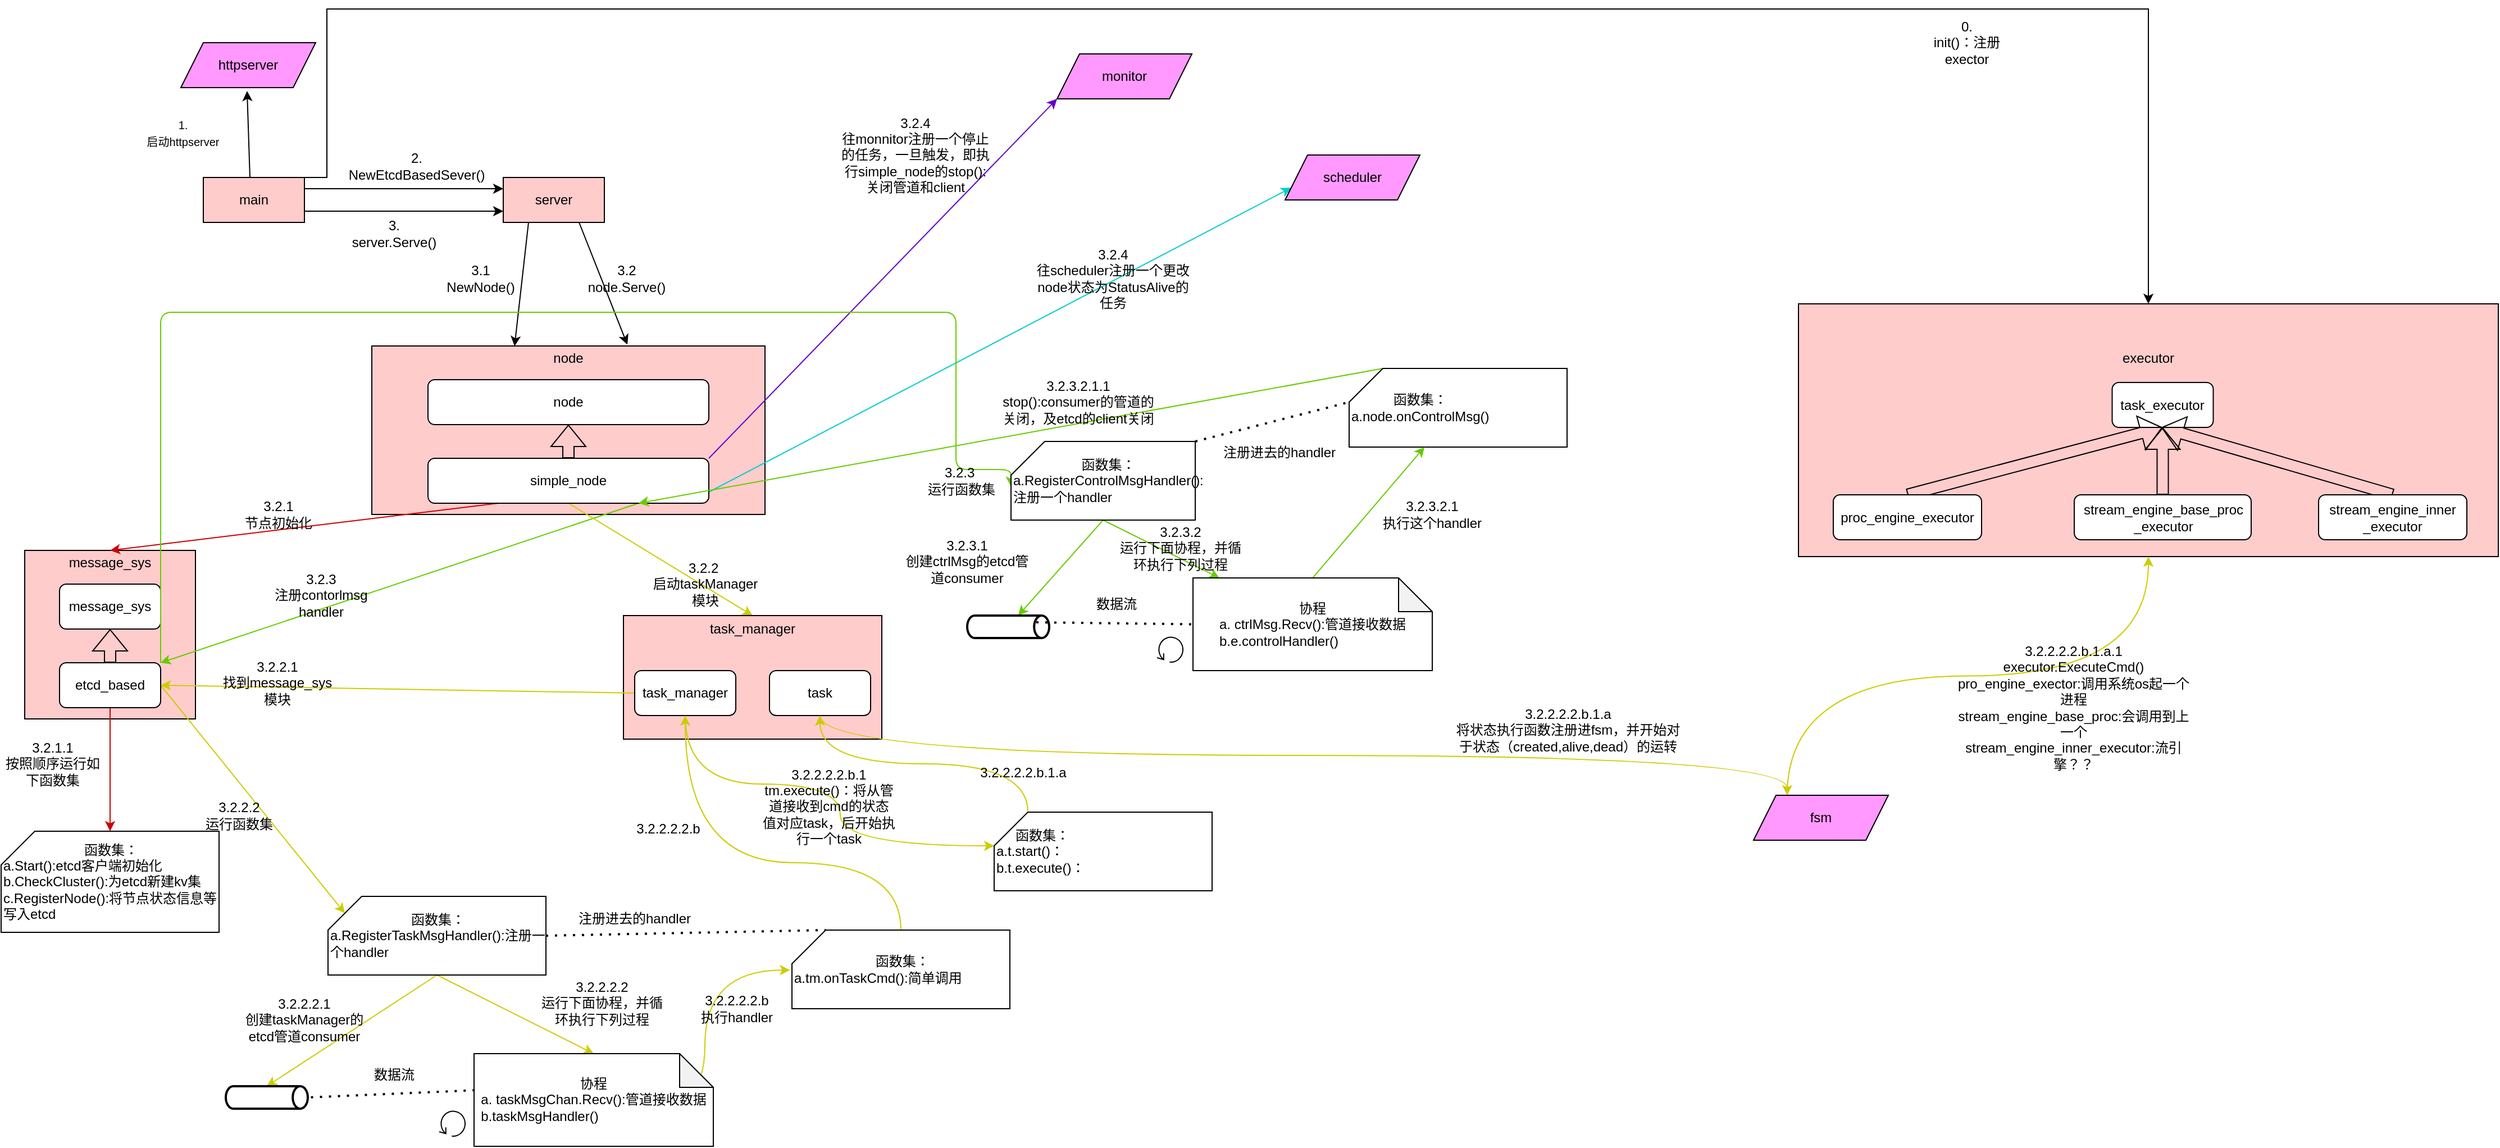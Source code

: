 <mxfile version="13.5.4" type="github">
  <diagram id="V88J8R0XYIuLnVM00vHM" name="Page-1">
    <mxGraphModel dx="3960" dy="1154" grid="1" gridSize="10" guides="1" tooltips="1" connect="1" arrows="1" fold="1" page="1" pageScale="1" pageWidth="827" pageHeight="1169" math="0" shadow="0">
      <root>
        <mxCell id="0" />
        <mxCell id="1" parent="0" />
        <object label="message_sys&lt;br&gt;&lt;br&gt;&lt;br&gt;&lt;br&gt;&lt;br&gt;&lt;br&gt;&lt;br&gt;&lt;br&gt;&lt;br&gt;&lt;br&gt;&lt;div style=&quot;text-align: justify&quot;&gt;&lt;/div&gt;" id="ErQjQ0ExapCotJ2YWEid-37">
          <mxCell style="rounded=0;whiteSpace=wrap;html=1;fillColor=#FFCCCC;" parent="1" vertex="1">
            <mxGeometry x="-839" y="522" width="152" height="150" as="geometry" />
          </mxCell>
        </object>
        <object label="node&lt;br&gt;&lt;br&gt;&lt;br&gt;&lt;br&gt;&lt;br&gt;&lt;br&gt;&lt;br&gt;&lt;br&gt;&lt;br&gt;&lt;br&gt;&lt;div style=&quot;text-align: justify&quot;&gt;&lt;/div&gt;" id="ErQjQ0ExapCotJ2YWEid-19">
          <mxCell style="rounded=0;whiteSpace=wrap;html=1;fillColor=#FFCCCC;" parent="1" vertex="1">
            <mxGeometry x="-530" y="340" width="350" height="150" as="geometry" />
          </mxCell>
        </object>
        <mxCell id="ErQjQ0ExapCotJ2YWEid-11" style="edgeStyle=none;rounded=0;orthogonalLoop=1;jettySize=auto;html=1;exitX=0.25;exitY=0;exitDx=0;exitDy=0;entryX=0.333;entryY=1.075;entryDx=0;entryDy=0;entryPerimeter=0;" parent="1" edge="1">
          <mxGeometry relative="1" as="geometry">
            <mxPoint x="-641.04" y="113" as="targetPoint" />
            <mxPoint x="-638.5" y="190" as="sourcePoint" />
          </mxGeometry>
        </mxCell>
        <mxCell id="ErQjQ0ExapCotJ2YWEid-14" style="edgeStyle=none;rounded=0;orthogonalLoop=1;jettySize=auto;html=1;exitX=1;exitY=0.25;exitDx=0;exitDy=0;entryX=0;entryY=0.25;entryDx=0;entryDy=0;" parent="1" source="ErQjQ0ExapCotJ2YWEid-3" edge="1">
          <mxGeometry relative="1" as="geometry">
            <mxPoint x="-413" y="200" as="targetPoint" />
          </mxGeometry>
        </mxCell>
        <mxCell id="ErQjQ0ExapCotJ2YWEid-33" style="edgeStyle=none;rounded=1;orthogonalLoop=1;jettySize=auto;html=1;exitX=1;exitY=0.75;exitDx=0;exitDy=0;entryX=0;entryY=0.75;entryDx=0;entryDy=0;" parent="1" source="ErQjQ0ExapCotJ2YWEid-3" target="ErQjQ0ExapCotJ2YWEid-17" edge="1">
          <mxGeometry relative="1" as="geometry" />
        </mxCell>
        <mxCell id="sDrJo5drUNeTsr_htkqK-11" style="edgeStyle=orthogonalEdgeStyle;rounded=0;orthogonalLoop=1;jettySize=auto;html=1;exitX=1;exitY=0;exitDx=0;exitDy=0;entryX=0.5;entryY=0;entryDx=0;entryDy=0;" edge="1" parent="1" source="ErQjQ0ExapCotJ2YWEid-3" target="sDrJo5drUNeTsr_htkqK-1">
          <mxGeometry relative="1" as="geometry">
            <Array as="points">
              <mxPoint x="-570" y="190" />
              <mxPoint x="-570" y="40" />
              <mxPoint x="1052" y="40" />
            </Array>
          </mxGeometry>
        </mxCell>
        <object label="main" id="ErQjQ0ExapCotJ2YWEid-3">
          <mxCell style="rounded=0;whiteSpace=wrap;html=1;fillColor=#FFCCCC;" parent="1" vertex="1">
            <mxGeometry x="-680" y="190" width="90" height="40" as="geometry" />
          </mxCell>
        </object>
        <mxCell id="ErQjQ0ExapCotJ2YWEid-7" value="httpserver" style="shape=parallelogram;perimeter=parallelogramPerimeter;whiteSpace=wrap;html=1;fixedSize=1;fillColor=#FF99FF;" parent="1" vertex="1">
          <mxGeometry x="-700" y="70" width="120" height="40" as="geometry" />
        </mxCell>
        <mxCell id="ErQjQ0ExapCotJ2YWEid-13" value="&lt;font style=&quot;font-size: 10px&quot;&gt;1.&lt;br&gt;启动httpserver&lt;/font&gt;" style="text;html=1;strokeColor=none;fillColor=none;align=center;verticalAlign=middle;whiteSpace=wrap;rounded=0;" parent="1" vertex="1">
          <mxGeometry x="-748" y="140" width="100" height="20" as="geometry" />
        </mxCell>
        <mxCell id="ErQjQ0ExapCotJ2YWEid-15" value="2.&lt;br&gt;NewEtcdBasedSever()" style="text;html=1;strokeColor=none;fillColor=none;align=center;verticalAlign=middle;whiteSpace=wrap;rounded=0;" parent="1" vertex="1">
          <mxGeometry x="-510" y="170" width="40" height="20" as="geometry" />
        </mxCell>
        <mxCell id="ErQjQ0ExapCotJ2YWEid-16" value="node" style="rounded=1;whiteSpace=wrap;html=1;" parent="1" vertex="1">
          <mxGeometry x="-480" y="370" width="250" height="40" as="geometry" />
        </mxCell>
        <mxCell id="ErQjQ0ExapCotJ2YWEid-23" style="edgeStyle=none;rounded=0;orthogonalLoop=1;jettySize=auto;html=1;exitX=0.25;exitY=1;exitDx=0;exitDy=0;entryX=0.363;entryY=0.001;entryDx=0;entryDy=0;entryPerimeter=0;" parent="1" source="ErQjQ0ExapCotJ2YWEid-17" target="ErQjQ0ExapCotJ2YWEid-19" edge="1">
          <mxGeometry relative="1" as="geometry" />
        </mxCell>
        <mxCell id="ErQjQ0ExapCotJ2YWEid-41" style="edgeStyle=none;rounded=1;orthogonalLoop=1;jettySize=auto;html=1;exitX=0.75;exitY=1;exitDx=0;exitDy=0;entryX=0.65;entryY=-0.008;entryDx=0;entryDy=0;entryPerimeter=0;" parent="1" source="ErQjQ0ExapCotJ2YWEid-17" target="ErQjQ0ExapCotJ2YWEid-19" edge="1">
          <mxGeometry relative="1" as="geometry" />
        </mxCell>
        <object label="server" id="ErQjQ0ExapCotJ2YWEid-17">
          <mxCell style="rounded=0;whiteSpace=wrap;html=1;fillColor=#FFCCCC;" parent="1" vertex="1">
            <mxGeometry x="-413" y="190" width="90" height="40" as="geometry" />
          </mxCell>
        </object>
        <mxCell id="ErQjQ0ExapCotJ2YWEid-22" style="edgeStyle=none;rounded=0;orthogonalLoop=1;jettySize=auto;html=1;exitX=0.5;exitY=0;exitDx=0;exitDy=0;shape=flexArrow;" parent="1" source="ErQjQ0ExapCotJ2YWEid-21" target="ErQjQ0ExapCotJ2YWEid-16" edge="1">
          <mxGeometry relative="1" as="geometry" />
        </mxCell>
        <mxCell id="ErQjQ0ExapCotJ2YWEid-44" style="edgeStyle=none;rounded=1;orthogonalLoop=1;jettySize=auto;html=1;exitX=0.25;exitY=1;exitDx=0;exitDy=0;entryX=0.5;entryY=0;entryDx=0;entryDy=0;strokeColor=#CC0000;" parent="1" source="ErQjQ0ExapCotJ2YWEid-21" target="ErQjQ0ExapCotJ2YWEid-37" edge="1">
          <mxGeometry relative="1" as="geometry" />
        </mxCell>
        <mxCell id="ErQjQ0ExapCotJ2YWEid-104" style="rounded=1;orthogonalLoop=1;jettySize=auto;html=1;exitX=0.75;exitY=1;exitDx=0;exitDy=0;entryX=1;entryY=0;entryDx=0;entryDy=0;strokeColor=#66CC00;" parent="1" source="ErQjQ0ExapCotJ2YWEid-21" target="ErQjQ0ExapCotJ2YWEid-40" edge="1">
          <mxGeometry relative="1" as="geometry" />
        </mxCell>
        <mxCell id="ErQjQ0ExapCotJ2YWEid-110" style="edgeStyle=none;rounded=1;orthogonalLoop=1;jettySize=auto;html=1;exitX=0.5;exitY=1;exitDx=0;exitDy=0;entryX=0.5;entryY=0;entryDx=0;entryDy=0;strokeColor=#CCCC00;" parent="1" source="ErQjQ0ExapCotJ2YWEid-21" target="ErQjQ0ExapCotJ2YWEid-57" edge="1">
          <mxGeometry relative="1" as="geometry" />
        </mxCell>
        <mxCell id="ErQjQ0ExapCotJ2YWEid-134" style="edgeStyle=none;rounded=1;orthogonalLoop=1;jettySize=auto;html=1;entryX=0;entryY=0.75;entryDx=0;entryDy=0;strokeColor=#00CCCC;" parent="1" target="ErQjQ0ExapCotJ2YWEid-133" edge="1">
          <mxGeometry relative="1" as="geometry">
            <mxPoint x="-230" y="470" as="sourcePoint" />
          </mxGeometry>
        </mxCell>
        <mxCell id="ErQjQ0ExapCotJ2YWEid-139" style="edgeStyle=none;rounded=1;orthogonalLoop=1;jettySize=auto;html=1;exitX=1;exitY=0;exitDx=0;exitDy=0;entryX=0;entryY=1;entryDx=0;entryDy=0;strokeColor=#6600CC;" parent="1" source="ErQjQ0ExapCotJ2YWEid-21" target="ErQjQ0ExapCotJ2YWEid-138" edge="1">
          <mxGeometry relative="1" as="geometry" />
        </mxCell>
        <mxCell id="ErQjQ0ExapCotJ2YWEid-21" value="simple_node" style="rounded=1;whiteSpace=wrap;html=1;" parent="1" vertex="1">
          <mxGeometry x="-480" y="440" width="250" height="40" as="geometry" />
        </mxCell>
        <mxCell id="ErQjQ0ExapCotJ2YWEid-32" style="edgeStyle=none;rounded=1;orthogonalLoop=1;jettySize=auto;html=1;exitX=0.5;exitY=0;exitDx=0;exitDy=0;" parent="1" edge="1">
          <mxGeometry relative="1" as="geometry">
            <mxPoint x="-433" y="270" as="sourcePoint" />
            <mxPoint x="-433" y="270" as="targetPoint" />
          </mxGeometry>
        </mxCell>
        <mxCell id="ErQjQ0ExapCotJ2YWEid-34" value="3.&lt;br&gt;server.Serve()" style="text;html=1;strokeColor=none;fillColor=none;align=center;verticalAlign=middle;whiteSpace=wrap;rounded=0;" parent="1" vertex="1">
          <mxGeometry x="-530" y="230" width="40" height="20" as="geometry" />
        </mxCell>
        <mxCell id="ErQjQ0ExapCotJ2YWEid-36" value="3.1&lt;br&gt;NewNode()" style="text;html=1;strokeColor=none;fillColor=none;align=center;verticalAlign=middle;whiteSpace=wrap;rounded=0;" parent="1" vertex="1">
          <mxGeometry x="-453" y="270" width="40" height="20" as="geometry" />
        </mxCell>
        <mxCell id="ErQjQ0ExapCotJ2YWEid-38" value="message_sys" style="rounded=1;whiteSpace=wrap;html=1;" parent="1" vertex="1">
          <mxGeometry x="-808" y="552" width="90" height="40" as="geometry" />
        </mxCell>
        <mxCell id="ErQjQ0ExapCotJ2YWEid-39" style="edgeStyle=none;rounded=0;orthogonalLoop=1;jettySize=auto;html=1;exitX=0.5;exitY=0;exitDx=0;exitDy=0;shape=flexArrow;" parent="1" source="ErQjQ0ExapCotJ2YWEid-40" target="ErQjQ0ExapCotJ2YWEid-38" edge="1">
          <mxGeometry relative="1" as="geometry" />
        </mxCell>
        <mxCell id="ErQjQ0ExapCotJ2YWEid-56" style="edgeStyle=none;rounded=1;orthogonalLoop=1;jettySize=auto;html=1;exitX=0.5;exitY=1;exitDx=0;exitDy=0;strokeColor=#CC0000;" parent="1" source="ErQjQ0ExapCotJ2YWEid-40" target="ErQjQ0ExapCotJ2YWEid-52" edge="1">
          <mxGeometry relative="1" as="geometry" />
        </mxCell>
        <mxCell id="ErQjQ0ExapCotJ2YWEid-67" style="edgeStyle=none;rounded=1;orthogonalLoop=1;jettySize=auto;html=1;exitX=1;exitY=0.5;exitDx=0;exitDy=0;entryX=0;entryY=0;entryDx=15;entryDy=15;entryPerimeter=0;strokeColor=#CCCC00;" parent="1" source="ErQjQ0ExapCotJ2YWEid-40" target="ErQjQ0ExapCotJ2YWEid-64" edge="1">
          <mxGeometry relative="1" as="geometry" />
        </mxCell>
        <mxCell id="ErQjQ0ExapCotJ2YWEid-107" style="edgeStyle=orthogonalEdgeStyle;rounded=1;orthogonalLoop=1;jettySize=auto;html=1;exitX=1;exitY=0;exitDx=0;exitDy=0;entryX=-0.001;entryY=0.574;entryDx=0;entryDy=0;entryPerimeter=0;strokeColor=#66CC00;" parent="1" source="ErQjQ0ExapCotJ2YWEid-40" target="ErQjQ0ExapCotJ2YWEid-105" edge="1">
          <mxGeometry relative="1" as="geometry">
            <Array as="points">
              <mxPoint x="-718" y="310" />
              <mxPoint x="-10" y="310" />
              <mxPoint x="-10" y="450" />
            </Array>
          </mxGeometry>
        </mxCell>
        <mxCell id="ErQjQ0ExapCotJ2YWEid-40" value="etcd_based" style="rounded=1;whiteSpace=wrap;html=1;" parent="1" vertex="1">
          <mxGeometry x="-808" y="622" width="90" height="40" as="geometry" />
        </mxCell>
        <mxCell id="ErQjQ0ExapCotJ2YWEid-42" value="3.2&lt;br&gt;node.Serve()" style="text;html=1;strokeColor=none;fillColor=none;align=center;verticalAlign=middle;whiteSpace=wrap;rounded=0;" parent="1" vertex="1">
          <mxGeometry x="-323" y="270" width="40" height="20" as="geometry" />
        </mxCell>
        <mxCell id="ErQjQ0ExapCotJ2YWEid-45" value="3.2.1 &lt;br&gt;节点初始化" style="text;html=1;strokeColor=none;fillColor=none;align=center;verticalAlign=middle;whiteSpace=wrap;rounded=0;" parent="1" vertex="1">
          <mxGeometry x="-648" y="480" width="70" height="20" as="geometry" />
        </mxCell>
        <mxCell id="ErQjQ0ExapCotJ2YWEid-52" value="&lt;div style=&quot;text-align: center&quot;&gt;&lt;span&gt;函数集：&lt;/span&gt;&lt;/div&gt;a.Start():etcd客户端初始化&lt;br&gt;&lt;div&gt;&lt;span&gt;b.CheckCluster():为etcd新建kv集&lt;/span&gt;&lt;/div&gt;&lt;div&gt;c.RegisterNode():将节点状态信息等写入etcd&lt;/div&gt;" style="shape=card;whiteSpace=wrap;html=1;align=left;" parent="1" vertex="1">
          <mxGeometry x="-860" y="772" width="194" height="90" as="geometry" />
        </mxCell>
        <mxCell id="ErQjQ0ExapCotJ2YWEid-55" value="3.2.1.1 &lt;br&gt;按照顺序运行如下函数集" style="text;html=1;strokeColor=none;fillColor=none;align=center;verticalAlign=middle;whiteSpace=wrap;rounded=0;" parent="1" vertex="1">
          <mxGeometry x="-859" y="702" width="90" height="20" as="geometry" />
        </mxCell>
        <object label="task_manager&lt;br&gt;&lt;br&gt;&lt;br&gt;&lt;br&gt;&lt;br&gt;&lt;br&gt;&lt;br&gt;&lt;div style=&quot;text-align: justify&quot;&gt;&lt;/div&gt;" id="ErQjQ0ExapCotJ2YWEid-57">
          <mxCell style="rounded=0;whiteSpace=wrap;html=1;fillColor=#FFCCCC;" parent="1" vertex="1">
            <mxGeometry x="-306" y="580" width="230" height="110" as="geometry" />
          </mxCell>
        </object>
        <mxCell id="ErQjQ0ExapCotJ2YWEid-65" style="edgeStyle=none;rounded=1;orthogonalLoop=1;jettySize=auto;html=1;exitX=0;exitY=0.5;exitDx=0;exitDy=0;entryX=1;entryY=0.5;entryDx=0;entryDy=0;strokeColor=#CCCC00;" parent="1" source="ErQjQ0ExapCotJ2YWEid-58" target="ErQjQ0ExapCotJ2YWEid-40" edge="1">
          <mxGeometry relative="1" as="geometry" />
        </mxCell>
        <mxCell id="ErQjQ0ExapCotJ2YWEid-91" style="edgeStyle=orthogonalEdgeStyle;curved=1;rounded=1;orthogonalLoop=1;jettySize=auto;html=1;entryX=0;entryY=0;entryDx=0;entryDy=30;entryPerimeter=0;strokeColor=#CCCC00;" parent="1" target="ErQjQ0ExapCotJ2YWEid-90" edge="1">
          <mxGeometry relative="1" as="geometry">
            <mxPoint x="14" y="790" as="targetPoint" />
            <mxPoint x="-251" y="669" as="sourcePoint" />
            <Array as="points">
              <mxPoint x="-251" y="730" />
              <mxPoint x="-113" y="730" />
              <mxPoint x="-113" y="785" />
            </Array>
          </mxGeometry>
        </mxCell>
        <mxCell id="ErQjQ0ExapCotJ2YWEid-58" value="task_manager" style="rounded=1;whiteSpace=wrap;html=1;" parent="1" vertex="1">
          <mxGeometry x="-296" y="629" width="90" height="40" as="geometry" />
        </mxCell>
        <mxCell id="sDrJo5drUNeTsr_htkqK-13" style="rounded=0;orthogonalLoop=1;jettySize=auto;html=1;exitX=0.5;exitY=1;exitDx=0;exitDy=0;edgeStyle=orthogonalEdgeStyle;curved=1;strokeColor=#CCCC00;entryX=0.25;entryY=0;entryDx=0;entryDy=0;" edge="1" parent="1" source="ErQjQ0ExapCotJ2YWEid-60" target="sDrJo5drUNeTsr_htkqK-15">
          <mxGeometry relative="1" as="geometry">
            <mxPoint x="730" y="730" as="targetPoint" />
          </mxGeometry>
        </mxCell>
        <mxCell id="ErQjQ0ExapCotJ2YWEid-60" value="task" style="rounded=1;whiteSpace=wrap;html=1;" parent="1" vertex="1">
          <mxGeometry x="-176" y="629" width="90" height="40" as="geometry" />
        </mxCell>
        <mxCell id="ErQjQ0ExapCotJ2YWEid-63" value="3.2.2&amp;nbsp; &lt;br&gt;启动taskManager模块" style="text;html=1;strokeColor=none;fillColor=none;align=center;verticalAlign=middle;whiteSpace=wrap;rounded=0;" parent="1" vertex="1">
          <mxGeometry x="-283" y="538" width="100" height="28" as="geometry" />
        </mxCell>
        <mxCell id="ErQjQ0ExapCotJ2YWEid-70" style="edgeStyle=none;rounded=1;orthogonalLoop=1;jettySize=auto;html=1;exitX=0.5;exitY=1;exitDx=0;exitDy=0;exitPerimeter=0;entryX=0.5;entryY=0;entryDx=0;entryDy=0;entryPerimeter=0;strokeColor=#CCCC00;" parent="1" source="ErQjQ0ExapCotJ2YWEid-64" target="ErQjQ0ExapCotJ2YWEid-69" edge="1">
          <mxGeometry relative="1" as="geometry" />
        </mxCell>
        <mxCell id="ErQjQ0ExapCotJ2YWEid-79" style="rounded=1;orthogonalLoop=1;jettySize=auto;html=1;exitX=0.5;exitY=1;exitDx=0;exitDy=0;exitPerimeter=0;entryX=0.5;entryY=0;entryDx=0;entryDy=0;entryPerimeter=0;strokeColor=#CCCC00;" parent="1" source="ErQjQ0ExapCotJ2YWEid-64" target="ErQjQ0ExapCotJ2YWEid-74" edge="1">
          <mxGeometry relative="1" as="geometry" />
        </mxCell>
        <mxCell id="ErQjQ0ExapCotJ2YWEid-64" value="&lt;div style=&quot;text-align: center&quot;&gt;&lt;span&gt;函数集：&lt;/span&gt;&lt;/div&gt;a.RegisterTaskMsgHandler():注册一个handler" style="shape=card;whiteSpace=wrap;html=1;align=left;" parent="1" vertex="1">
          <mxGeometry x="-569" y="830" width="194" height="70" as="geometry" />
        </mxCell>
        <mxCell id="ErQjQ0ExapCotJ2YWEid-66" value="3.2.2.1 &lt;br&gt;找到message_sys模块" style="text;html=1;strokeColor=none;fillColor=none;align=center;verticalAlign=middle;whiteSpace=wrap;rounded=0;" parent="1" vertex="1">
          <mxGeometry x="-664.5" y="630" width="100" height="20" as="geometry" />
        </mxCell>
        <mxCell id="ErQjQ0ExapCotJ2YWEid-68" value="3.2.2.2 &lt;br&gt;运行函数集" style="text;html=1;strokeColor=none;fillColor=none;align=center;verticalAlign=middle;whiteSpace=wrap;rounded=0;" parent="1" vertex="1">
          <mxGeometry x="-683.5" y="748" width="70" height="20" as="geometry" />
        </mxCell>
        <mxCell id="ErQjQ0ExapCotJ2YWEid-69" value="" style="strokeWidth=2;html=1;shape=mxgraph.flowchart.direct_data;whiteSpace=wrap;" parent="1" vertex="1">
          <mxGeometry x="-660" y="999" width="73" height="20" as="geometry" />
        </mxCell>
        <mxCell id="ErQjQ0ExapCotJ2YWEid-71" value="3.2.2.2.1&lt;br&gt;创建taskManager的etcd管道consumer" style="text;html=1;strokeColor=none;fillColor=none;align=center;verticalAlign=middle;whiteSpace=wrap;rounded=0;" parent="1" vertex="1">
          <mxGeometry x="-650" y="930" width="120" height="20" as="geometry" />
        </mxCell>
        <mxCell id="ErQjQ0ExapCotJ2YWEid-87" style="edgeStyle=orthogonalEdgeStyle;rounded=1;orthogonalLoop=1;jettySize=auto;html=1;exitX=0.5;exitY=1;exitDx=0;exitDy=0;exitPerimeter=0;entryX=-0.009;entryY=0.509;entryDx=0;entryDy=0;entryPerimeter=0;curved=1;strokeColor=#CCCC00;" parent="1" source="ErQjQ0ExapCotJ2YWEid-74" target="ErQjQ0ExapCotJ2YWEid-83" edge="1">
          <mxGeometry relative="1" as="geometry">
            <Array as="points">
              <mxPoint x="-370.5" y="1030" />
              <mxPoint x="-233.5" y="1030" />
              <mxPoint x="-233.5" y="854" />
            </Array>
          </mxGeometry>
        </mxCell>
        <mxCell id="ErQjQ0ExapCotJ2YWEid-74" value="协程&lt;br&gt;&lt;div style=&quot;text-align: left&quot;&gt;&lt;span&gt;a. taskMsgChan.Recv():管道接收数据&lt;/span&gt;&lt;/div&gt;&lt;div style=&quot;text-align: left&quot;&gt;&lt;span&gt;b.taskMsgHandler()&lt;/span&gt;&lt;br&gt;&lt;/div&gt;" style="shape=note;whiteSpace=wrap;html=1;backgroundOutline=1;darkOpacity=0.05;" parent="1" vertex="1">
          <mxGeometry x="-439" y="970" width="213" height="82.5" as="geometry" />
        </mxCell>
        <mxCell id="ErQjQ0ExapCotJ2YWEid-80" value="" style="shape=mxgraph.bpmn.loop;html=1;outlineConnect=0;" parent="1" vertex="1">
          <mxGeometry x="-470" y="1020" width="24" height="24" as="geometry" />
        </mxCell>
        <mxCell id="ErQjQ0ExapCotJ2YWEid-81" value="3.2.2.2.2&lt;br&gt;运行下面协程，并循环执行下列过程" style="text;html=1;strokeColor=none;fillColor=none;align=center;verticalAlign=middle;whiteSpace=wrap;rounded=0;" parent="1" vertex="1">
          <mxGeometry x="-385" y="915" width="120" height="20" as="geometry" />
        </mxCell>
        <mxCell id="ErQjQ0ExapCotJ2YWEid-82" value="" style="endArrow=none;dashed=1;html=1;dashPattern=1 3;strokeWidth=2;entryX=1;entryY=0.5;entryDx=0;entryDy=0;entryPerimeter=0;exitX=0.003;exitY=0.395;exitDx=0;exitDy=0;exitPerimeter=0;" parent="1" source="ErQjQ0ExapCotJ2YWEid-74" target="ErQjQ0ExapCotJ2YWEid-69" edge="1">
          <mxGeometry width="50" height="50" relative="1" as="geometry">
            <mxPoint x="-723.5" y="1058" as="sourcePoint" />
            <mxPoint x="-673.5" y="1008" as="targetPoint" />
          </mxGeometry>
        </mxCell>
        <mxCell id="ErQjQ0ExapCotJ2YWEid-89" style="edgeStyle=orthogonalEdgeStyle;curved=1;rounded=1;orthogonalLoop=1;jettySize=auto;html=1;exitX=0.5;exitY=0;exitDx=0;exitDy=0;exitPerimeter=0;strokeColor=#CCCC00;" parent="1" source="ErQjQ0ExapCotJ2YWEid-83" target="ErQjQ0ExapCotJ2YWEid-58" edge="1">
          <mxGeometry relative="1" as="geometry">
            <Array as="points">
              <mxPoint x="-59" y="800" />
              <mxPoint x="-251" y="800" />
            </Array>
          </mxGeometry>
        </mxCell>
        <mxCell id="ErQjQ0ExapCotJ2YWEid-83" value="&lt;div style=&quot;text-align: center&quot;&gt;&lt;span&gt;&amp;nbsp; &amp;nbsp; &amp;nbsp; &amp;nbsp; &amp;nbsp; &amp;nbsp; &amp;nbsp;函数集：&lt;/span&gt;&lt;/div&gt;a.tm.onTaskCmd():简单调用" style="shape=card;whiteSpace=wrap;html=1;align=left;" parent="1" vertex="1">
          <mxGeometry x="-156" y="860" width="194" height="70" as="geometry" />
        </mxCell>
        <mxCell id="ErQjQ0ExapCotJ2YWEid-84" value="" style="endArrow=none;dashed=1;html=1;dashPattern=1 3;strokeWidth=2;exitX=1;exitY=0.5;exitDx=0;exitDy=0;exitPerimeter=0;entryX=0;entryY=0;entryDx=30;entryDy=0;entryPerimeter=0;" parent="1" source="ErQjQ0ExapCotJ2YWEid-64" target="ErQjQ0ExapCotJ2YWEid-83" edge="1">
          <mxGeometry width="50" height="50" relative="1" as="geometry">
            <mxPoint x="-276" y="860" as="sourcePoint" />
            <mxPoint x="-226" y="810" as="targetPoint" />
          </mxGeometry>
        </mxCell>
        <mxCell id="ErQjQ0ExapCotJ2YWEid-85" value="数据流" style="text;html=1;strokeColor=none;fillColor=none;align=center;verticalAlign=middle;whiteSpace=wrap;rounded=0;" parent="1" vertex="1">
          <mxGeometry x="-570" y="979" width="120" height="20" as="geometry" />
        </mxCell>
        <mxCell id="ErQjQ0ExapCotJ2YWEid-86" value="注册进去的handler" style="text;html=1;strokeColor=none;fillColor=none;align=center;verticalAlign=middle;whiteSpace=wrap;rounded=0;" parent="1" vertex="1">
          <mxGeometry x="-356" y="840" width="120" height="20" as="geometry" />
        </mxCell>
        <mxCell id="ErQjQ0ExapCotJ2YWEid-88" value="3.2.2.2.2.b&lt;br&gt;执行handler" style="text;html=1;strokeColor=none;fillColor=none;align=center;verticalAlign=middle;whiteSpace=wrap;rounded=0;" parent="1" vertex="1">
          <mxGeometry x="-265" y="920" width="120" height="20" as="geometry" />
        </mxCell>
        <mxCell id="ErQjQ0ExapCotJ2YWEid-99" style="edgeStyle=orthogonalEdgeStyle;curved=1;rounded=1;orthogonalLoop=1;jettySize=auto;html=1;exitX=0;exitY=0;exitDx=30;exitDy=0;exitPerimeter=0;entryX=0.5;entryY=1;entryDx=0;entryDy=0;strokeColor=#CCCC00;" parent="1" source="ErQjQ0ExapCotJ2YWEid-90" target="ErQjQ0ExapCotJ2YWEid-60" edge="1">
          <mxGeometry relative="1" as="geometry" />
        </mxCell>
        <mxCell id="ErQjQ0ExapCotJ2YWEid-90" value="&lt;div style=&quot;text-align: center&quot;&gt;&lt;span&gt;&amp;nbsp;函数集：&lt;/span&gt;&lt;/div&gt;a.t.start()：&lt;br&gt;b.t.execute()：" style="shape=card;whiteSpace=wrap;html=1;align=left;" parent="1" vertex="1">
          <mxGeometry x="24" y="755" width="194" height="70" as="geometry" />
        </mxCell>
        <mxCell id="ErQjQ0ExapCotJ2YWEid-93" value="3.2.2.2.2.b" style="text;html=1;strokeColor=none;fillColor=none;align=center;verticalAlign=middle;whiteSpace=wrap;rounded=0;" parent="1" vertex="1">
          <mxGeometry x="-326" y="760" width="120" height="20" as="geometry" />
        </mxCell>
        <mxCell id="ErQjQ0ExapCotJ2YWEid-94" value="3.2.2.2.2.b.1&lt;br&gt;&lt;span style=&quot;text-align: left&quot;&gt;tm.execute()：将从管道接收到cmd的状态值对应task，后开始执行一个task&lt;/span&gt;" style="text;html=1;strokeColor=none;fillColor=none;align=center;verticalAlign=middle;whiteSpace=wrap;rounded=0;" parent="1" vertex="1">
          <mxGeometry x="-183" y="740" width="120" height="20" as="geometry" />
        </mxCell>
        <mxCell id="ErQjQ0ExapCotJ2YWEid-96" value="3.2.2.2.2.b.1.a&lt;br&gt;" style="text;html=1;strokeColor=none;fillColor=none;align=center;verticalAlign=middle;whiteSpace=wrap;rounded=0;" parent="1" vertex="1">
          <mxGeometry x="-40" y="710" width="180" height="20" as="geometry" />
        </mxCell>
        <mxCell id="ErQjQ0ExapCotJ2YWEid-102" value="3.2.3&lt;br&gt;注册contorlmsg handler" style="text;html=1;strokeColor=none;fillColor=none;align=center;verticalAlign=middle;whiteSpace=wrap;rounded=0;" parent="1" vertex="1">
          <mxGeometry x="-620" y="552" width="90" height="20" as="geometry" />
        </mxCell>
        <mxCell id="ErQjQ0ExapCotJ2YWEid-117" style="edgeStyle=none;rounded=1;orthogonalLoop=1;jettySize=auto;html=1;exitX=0.5;exitY=1;exitDx=0;exitDy=0;exitPerimeter=0;strokeColor=#66CC00;" parent="1" source="ErQjQ0ExapCotJ2YWEid-105" target="ErQjQ0ExapCotJ2YWEid-115" edge="1">
          <mxGeometry relative="1" as="geometry" />
        </mxCell>
        <mxCell id="ErQjQ0ExapCotJ2YWEid-125" style="edgeStyle=none;rounded=1;orthogonalLoop=1;jettySize=auto;html=1;exitX=0.5;exitY=1;exitDx=0;exitDy=0;exitPerimeter=0;strokeColor=#66CC00;" parent="1" source="ErQjQ0ExapCotJ2YWEid-105" target="ErQjQ0ExapCotJ2YWEid-114" edge="1">
          <mxGeometry relative="1" as="geometry" />
        </mxCell>
        <mxCell id="ErQjQ0ExapCotJ2YWEid-105" value="&lt;div style=&quot;text-align: center&quot;&gt;&lt;span&gt;函数集：&lt;/span&gt;&lt;/div&gt;a.RegisterControlMsgHandler():注册一个handler" style="shape=card;whiteSpace=wrap;html=1;align=left;" parent="1" vertex="1">
          <mxGeometry x="39" y="425" width="164" height="70" as="geometry" />
        </mxCell>
        <mxCell id="ErQjQ0ExapCotJ2YWEid-127" style="rounded=1;orthogonalLoop=1;jettySize=auto;html=1;exitX=0;exitY=0;exitDx=30;exitDy=0;exitPerimeter=0;entryX=0.75;entryY=1;entryDx=0;entryDy=0;strokeColor=#66CC00;" parent="1" source="ErQjQ0ExapCotJ2YWEid-111" target="ErQjQ0ExapCotJ2YWEid-21" edge="1">
          <mxGeometry relative="1" as="geometry">
            <mxPoint x="-350" y="480" as="targetPoint" />
          </mxGeometry>
        </mxCell>
        <mxCell id="ErQjQ0ExapCotJ2YWEid-111" value="&lt;div style=&quot;text-align: center&quot;&gt;&lt;span&gt;函数集：&lt;/span&gt;&lt;/div&gt;a.node.onControlMsg()" style="shape=card;whiteSpace=wrap;html=1;align=left;" parent="1" vertex="1">
          <mxGeometry x="340" y="360" width="194" height="70" as="geometry" />
        </mxCell>
        <mxCell id="ErQjQ0ExapCotJ2YWEid-113" value="注册进去的handler" style="text;html=1;strokeColor=none;fillColor=none;align=center;verticalAlign=middle;whiteSpace=wrap;rounded=0;" parent="1" vertex="1">
          <mxGeometry x="218" y="425" width="120" height="20" as="geometry" />
        </mxCell>
        <mxCell id="ErQjQ0ExapCotJ2YWEid-123" style="edgeStyle=none;rounded=1;orthogonalLoop=1;jettySize=auto;html=1;exitX=0.5;exitY=0;exitDx=0;exitDy=0;exitPerimeter=0;strokeColor=#66CC00;" parent="1" source="ErQjQ0ExapCotJ2YWEid-114" target="ErQjQ0ExapCotJ2YWEid-111" edge="1">
          <mxGeometry relative="1" as="geometry" />
        </mxCell>
        <mxCell id="ErQjQ0ExapCotJ2YWEid-114" value="协程&lt;br&gt;&lt;div&gt;&lt;span&gt;a. ctrlMsg.Recv():管道接收数据&lt;/span&gt;&lt;/div&gt;&lt;div style=&quot;text-align: left&quot;&gt;&lt;span&gt;b.e.controlHandler()&lt;/span&gt;&lt;br&gt;&lt;/div&gt;" style="shape=note;whiteSpace=wrap;html=1;backgroundOutline=1;darkOpacity=0.05;" parent="1" vertex="1">
          <mxGeometry x="201" y="546.5" width="213" height="82.5" as="geometry" />
        </mxCell>
        <mxCell id="ErQjQ0ExapCotJ2YWEid-115" value="" style="strokeWidth=2;html=1;shape=mxgraph.flowchart.direct_data;whiteSpace=wrap;" parent="1" vertex="1">
          <mxGeometry y="580" width="73" height="20" as="geometry" />
        </mxCell>
        <mxCell id="ErQjQ0ExapCotJ2YWEid-116" value="" style="endArrow=none;dashed=1;html=1;dashPattern=1 3;strokeWidth=2;exitX=1;exitY=0;exitDx=0;exitDy=0;exitPerimeter=0;entryX=0;entryY=0;entryDx=0;entryDy=30;entryPerimeter=0;" parent="1" source="ErQjQ0ExapCotJ2YWEid-105" target="ErQjQ0ExapCotJ2YWEid-111" edge="1">
          <mxGeometry width="50" height="50" relative="1" as="geometry">
            <mxPoint x="200" y="400" as="sourcePoint" />
            <mxPoint x="250" y="350" as="targetPoint" />
          </mxGeometry>
        </mxCell>
        <mxCell id="ErQjQ0ExapCotJ2YWEid-118" value="3.2.3.1&lt;br&gt;创建ctrlMsg的etcd管道consumer" style="text;html=1;strokeColor=none;fillColor=none;align=center;verticalAlign=middle;whiteSpace=wrap;rounded=0;" parent="1" vertex="1">
          <mxGeometry x="-60" y="522" width="120" height="20" as="geometry" />
        </mxCell>
        <mxCell id="ErQjQ0ExapCotJ2YWEid-119" value="3.2.3&amp;nbsp;&lt;br&gt;运行函数集" style="text;html=1;strokeColor=none;fillColor=none;align=center;verticalAlign=middle;whiteSpace=wrap;rounded=0;" parent="1" vertex="1">
          <mxGeometry x="-40" y="450" width="70" height="20" as="geometry" />
        </mxCell>
        <mxCell id="ErQjQ0ExapCotJ2YWEid-120" value="" style="endArrow=none;dashed=1;html=1;dashPattern=1 3;strokeWidth=2;exitX=0.842;exitY=0.3;exitDx=0;exitDy=0;exitPerimeter=0;entryX=0;entryY=0.5;entryDx=0;entryDy=0;entryPerimeter=0;" parent="1" source="ErQjQ0ExapCotJ2YWEid-115" target="ErQjQ0ExapCotJ2YWEid-114" edge="1">
          <mxGeometry width="50" height="50" relative="1" as="geometry">
            <mxPoint x="120" y="620" as="sourcePoint" />
            <mxPoint x="170" y="570" as="targetPoint" />
          </mxGeometry>
        </mxCell>
        <mxCell id="ErQjQ0ExapCotJ2YWEid-121" value="数据流" style="text;html=1;strokeColor=none;fillColor=none;align=center;verticalAlign=middle;whiteSpace=wrap;rounded=0;" parent="1" vertex="1">
          <mxGeometry x="73" y="560" width="120" height="20" as="geometry" />
        </mxCell>
        <mxCell id="ErQjQ0ExapCotJ2YWEid-124" value="" style="shape=mxgraph.bpmn.loop;html=1;outlineConnect=0;" parent="1" vertex="1">
          <mxGeometry x="169" y="598" width="24" height="24" as="geometry" />
        </mxCell>
        <mxCell id="ErQjQ0ExapCotJ2YWEid-126" value="3.2.3.2&lt;br&gt;运行下面协程，并循环执行下列过程" style="text;html=1;strokeColor=none;fillColor=none;align=center;verticalAlign=middle;whiteSpace=wrap;rounded=0;" parent="1" vertex="1">
          <mxGeometry x="130" y="510" width="120" height="20" as="geometry" />
        </mxCell>
        <mxCell id="ErQjQ0ExapCotJ2YWEid-128" value="3.2.3.2.1&lt;br&gt;执行这个handler" style="text;html=1;strokeColor=none;fillColor=none;align=center;verticalAlign=middle;whiteSpace=wrap;rounded=0;" parent="1" vertex="1">
          <mxGeometry x="354" y="480" width="120" height="20" as="geometry" />
        </mxCell>
        <mxCell id="ErQjQ0ExapCotJ2YWEid-129" value="3.2.3.2.1.1&lt;br&gt;stop():consumer的管道的关闭，及etcd的client关闭" style="text;html=1;strokeColor=none;fillColor=none;align=center;verticalAlign=middle;whiteSpace=wrap;rounded=0;" parent="1" vertex="1">
          <mxGeometry x="29" y="380" width="140" height="20" as="geometry" />
        </mxCell>
        <mxCell id="ErQjQ0ExapCotJ2YWEid-133" value="scheduler" style="shape=parallelogram;perimeter=parallelogramPerimeter;whiteSpace=wrap;html=1;fixedSize=1;fillColor=#FF99FF;" parent="1" vertex="1">
          <mxGeometry x="283" y="170" width="120" height="40" as="geometry" />
        </mxCell>
        <mxCell id="ErQjQ0ExapCotJ2YWEid-135" value="3.2.4&lt;br&gt;往scheduler注册一个更改node状态为StatusAlive的任务" style="text;html=1;strokeColor=none;fillColor=none;align=center;verticalAlign=middle;whiteSpace=wrap;rounded=0;" parent="1" vertex="1">
          <mxGeometry x="60" y="270" width="140" height="20" as="geometry" />
        </mxCell>
        <mxCell id="ErQjQ0ExapCotJ2YWEid-138" value="monitor" style="shape=parallelogram;perimeter=parallelogramPerimeter;whiteSpace=wrap;html=1;fixedSize=1;fillColor=#FF99FF;" parent="1" vertex="1">
          <mxGeometry x="80" y="80" width="120" height="40" as="geometry" />
        </mxCell>
        <mxCell id="ErQjQ0ExapCotJ2YWEid-140" value="3.2.4&lt;br&gt;往monnitor注册一个停止的任务，一旦触发，即执行simple_node的stop():关闭管道和client" style="text;html=1;strokeColor=none;fillColor=none;align=center;verticalAlign=middle;whiteSpace=wrap;rounded=0;" parent="1" vertex="1">
          <mxGeometry x="-116" y="160" width="140" height="20" as="geometry" />
        </mxCell>
        <object label="executor&lt;br&gt;&lt;br&gt;&lt;br&gt;&lt;br&gt;&lt;br&gt;&lt;br&gt;&lt;br&gt;&lt;br&gt;&lt;br&gt;&lt;br&gt;&lt;div style=&quot;text-align: justify&quot;&gt;&lt;/div&gt;" id="sDrJo5drUNeTsr_htkqK-1">
          <mxCell style="rounded=0;whiteSpace=wrap;html=1;fillColor=#FFCCCC;" vertex="1" parent="1">
            <mxGeometry x="740" y="302.5" width="623" height="225" as="geometry" />
          </mxCell>
        </object>
        <mxCell id="sDrJo5drUNeTsr_htkqK-2" value="task_executor" style="rounded=1;whiteSpace=wrap;html=1;" vertex="1" parent="1">
          <mxGeometry x="1019.25" y="372.5" width="90" height="40" as="geometry" />
        </mxCell>
        <mxCell id="sDrJo5drUNeTsr_htkqK-3" style="edgeStyle=none;rounded=0;orthogonalLoop=1;jettySize=auto;html=1;exitX=0.5;exitY=0;exitDx=0;exitDy=0;shape=flexArrow;" edge="1" parent="1" source="sDrJo5drUNeTsr_htkqK-4">
          <mxGeometry relative="1" as="geometry">
            <mxPoint x="1064" y="412.5" as="targetPoint" />
          </mxGeometry>
        </mxCell>
        <mxCell id="sDrJo5drUNeTsr_htkqK-4" value="proc_engine_executor" style="rounded=1;whiteSpace=wrap;html=1;" vertex="1" parent="1">
          <mxGeometry x="771" y="472.5" width="132" height="40" as="geometry" />
        </mxCell>
        <mxCell id="sDrJo5drUNeTsr_htkqK-8" style="edgeStyle=orthogonalEdgeStyle;shape=flexArrow;rounded=0;orthogonalLoop=1;jettySize=auto;html=1;exitX=0.5;exitY=0;exitDx=0;exitDy=0;entryX=0.5;entryY=1;entryDx=0;entryDy=0;" edge="1" parent="1" source="sDrJo5drUNeTsr_htkqK-6" target="sDrJo5drUNeTsr_htkqK-2">
          <mxGeometry relative="1" as="geometry" />
        </mxCell>
        <mxCell id="sDrJo5drUNeTsr_htkqK-6" value="stream_engine_base_proc&lt;br&gt;_executor" style="rounded=1;whiteSpace=wrap;html=1;" vertex="1" parent="1">
          <mxGeometry x="985.5" y="472.5" width="157.5" height="40" as="geometry" />
        </mxCell>
        <mxCell id="sDrJo5drUNeTsr_htkqK-9" style="shape=flexArrow;rounded=0;orthogonalLoop=1;jettySize=auto;html=1;exitX=0.5;exitY=0;exitDx=0;exitDy=0;" edge="1" parent="1" source="sDrJo5drUNeTsr_htkqK-7">
          <mxGeometry relative="1" as="geometry">
            <mxPoint x="1063" y="412.5" as="targetPoint" />
          </mxGeometry>
        </mxCell>
        <mxCell id="sDrJo5drUNeTsr_htkqK-7" value="stream_engine_inner&lt;br&gt;_executor" style="rounded=1;whiteSpace=wrap;html=1;" vertex="1" parent="1">
          <mxGeometry x="1203" y="472.5" width="132" height="40" as="geometry" />
        </mxCell>
        <mxCell id="sDrJo5drUNeTsr_htkqK-12" value="0.&lt;br&gt;init()：注册exector" style="text;html=1;strokeColor=none;fillColor=none;align=center;verticalAlign=middle;whiteSpace=wrap;rounded=0;" vertex="1" parent="1">
          <mxGeometry x="850" y="60" width="80" height="20" as="geometry" />
        </mxCell>
        <mxCell id="sDrJo5drUNeTsr_htkqK-14" value="3.2.2.2.2.b.1.a&lt;br&gt;将状态执行函数注册进fsm，并开始对于状态（created,alive,dead）的运转" style="text;html=1;strokeColor=none;fillColor=none;align=center;verticalAlign=middle;whiteSpace=wrap;rounded=0;" vertex="1" parent="1">
          <mxGeometry x="430" y="672" width="210" height="20" as="geometry" />
        </mxCell>
        <mxCell id="sDrJo5drUNeTsr_htkqK-16" style="edgeStyle=orthogonalEdgeStyle;rounded=0;orthogonalLoop=1;jettySize=auto;html=1;exitX=0.25;exitY=0;exitDx=0;exitDy=0;strokeColor=#CCCC00;curved=1;" edge="1" parent="1" source="sDrJo5drUNeTsr_htkqK-15" target="sDrJo5drUNeTsr_htkqK-1">
          <mxGeometry relative="1" as="geometry" />
        </mxCell>
        <mxCell id="sDrJo5drUNeTsr_htkqK-15" value="fsm" style="shape=parallelogram;perimeter=parallelogramPerimeter;whiteSpace=wrap;html=1;fixedSize=1;fillColor=#FF99FF;" vertex="1" parent="1">
          <mxGeometry x="700" y="740" width="120" height="40" as="geometry" />
        </mxCell>
        <mxCell id="sDrJo5drUNeTsr_htkqK-17" value="3.2.2.2.2.b.1.a.1&lt;br&gt;executor.ExecuteCmd()&lt;br&gt;pro_engine_exector:调用系统os起一个进程&lt;br&gt;stream_engine_base_proc:会调用到上一个&lt;br&gt;stream_engine_inner_executor:流引擎？？&lt;br&gt;" style="text;html=1;strokeColor=none;fillColor=none;align=center;verticalAlign=middle;whiteSpace=wrap;rounded=0;" vertex="1" parent="1">
          <mxGeometry x="880" y="652" width="210" height="20" as="geometry" />
        </mxCell>
      </root>
    </mxGraphModel>
  </diagram>
</mxfile>
